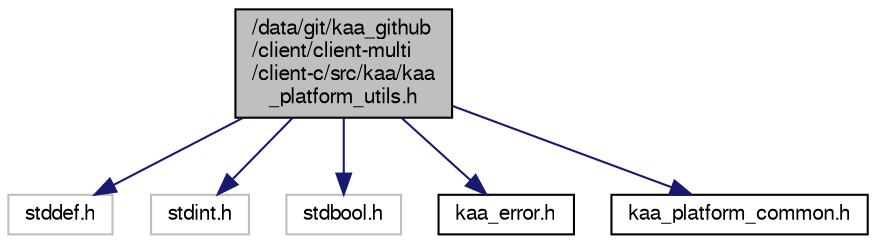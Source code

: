 digraph "/data/git/kaa_github/client/client-multi/client-c/src/kaa/kaa_platform_utils.h"
{
  bgcolor="transparent";
  edge [fontname="FreeSans",fontsize="10",labelfontname="FreeSans",labelfontsize="10"];
  node [fontname="FreeSans",fontsize="10",shape=record];
  Node1 [label="/data/git/kaa_github\l/client/client-multi\l/client-c/src/kaa/kaa\l_platform_utils.h",height=0.2,width=0.4,color="black", fillcolor="grey75", style="filled" fontcolor="black"];
  Node1 -> Node2 [color="midnightblue",fontsize="10",style="solid",fontname="FreeSans"];
  Node2 [label="stddef.h",height=0.2,width=0.4,color="grey75"];
  Node1 -> Node3 [color="midnightblue",fontsize="10",style="solid",fontname="FreeSans"];
  Node3 [label="stdint.h",height=0.2,width=0.4,color="grey75"];
  Node1 -> Node4 [color="midnightblue",fontsize="10",style="solid",fontname="FreeSans"];
  Node4 [label="stdbool.h",height=0.2,width=0.4,color="grey75"];
  Node1 -> Node5 [color="midnightblue",fontsize="10",style="solid",fontname="FreeSans"];
  Node5 [label="kaa_error.h",height=0.2,width=0.4,color="black",URL="$kaa__error_8h.html",tooltip="Kaa error codes. "];
  Node1 -> Node6 [color="midnightblue",fontsize="10",style="solid",fontname="FreeSans"];
  Node6 [label="kaa_platform_common.h",height=0.2,width=0.4,color="black",URL="$kaa__platform__common_8h.html"];
}
